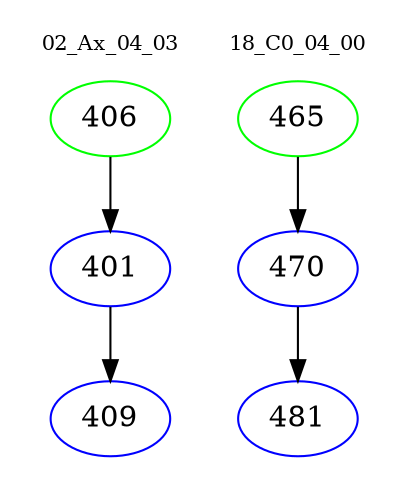digraph{
subgraph cluster_0 {
color = white
label = "02_Ax_04_03";
fontsize=10;
T0_406 [label="406", color="green"]
T0_406 -> T0_401 [color="black"]
T0_401 [label="401", color="blue"]
T0_401 -> T0_409 [color="black"]
T0_409 [label="409", color="blue"]
}
subgraph cluster_1 {
color = white
label = "18_C0_04_00";
fontsize=10;
T1_465 [label="465", color="green"]
T1_465 -> T1_470 [color="black"]
T1_470 [label="470", color="blue"]
T1_470 -> T1_481 [color="black"]
T1_481 [label="481", color="blue"]
}
}
